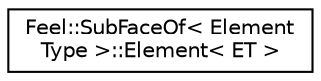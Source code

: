 digraph "Graphical Class Hierarchy"
{
 // LATEX_PDF_SIZE
  edge [fontname="Helvetica",fontsize="10",labelfontname="Helvetica",labelfontsize="10"];
  node [fontname="Helvetica",fontsize="10",shape=record];
  rankdir="LR";
  Node0 [label="Feel::SubFaceOf\< Element\lType \>::Element\< ET \>",height=0.2,width=0.4,color="black", fillcolor="white", style="filled",URL="$structFeel_1_1SubFaceOf_1_1Element.html",tooltip=" "];
}
